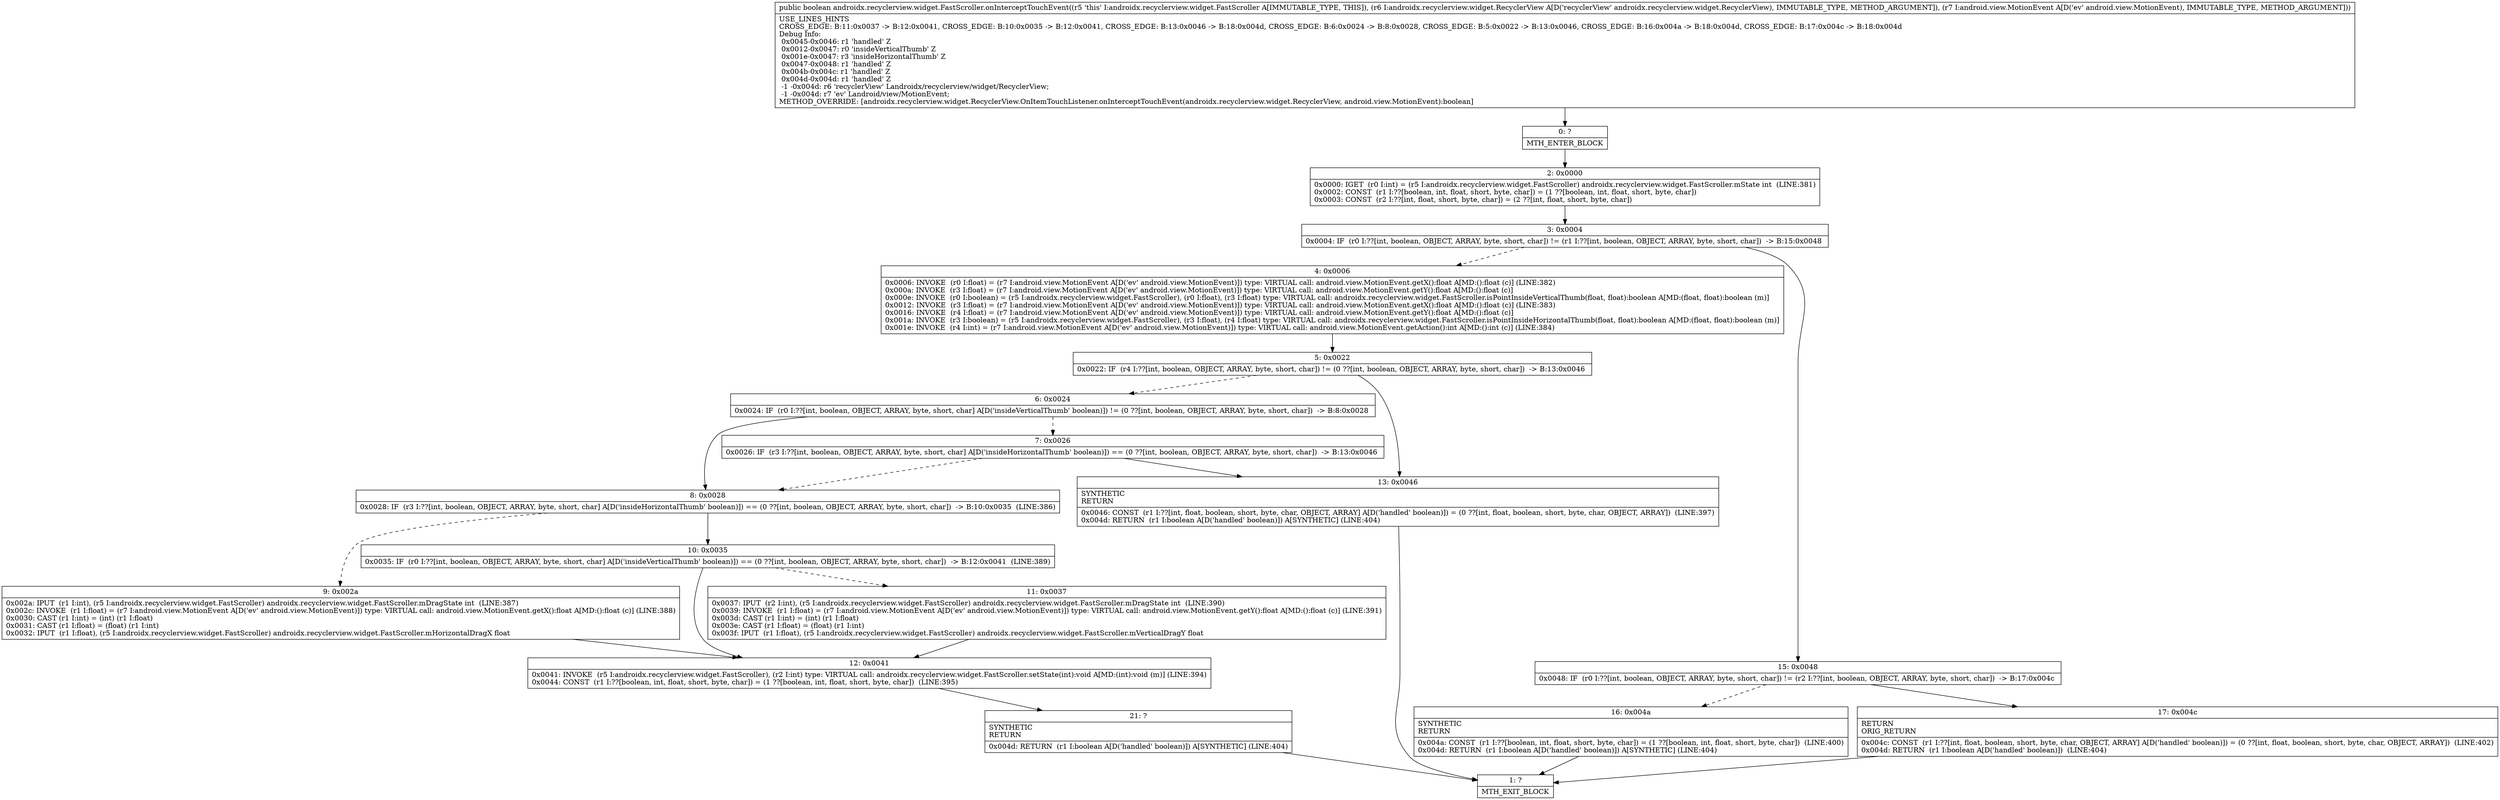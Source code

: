digraph "CFG forandroidx.recyclerview.widget.FastScroller.onInterceptTouchEvent(Landroidx\/recyclerview\/widget\/RecyclerView;Landroid\/view\/MotionEvent;)Z" {
Node_0 [shape=record,label="{0\:\ ?|MTH_ENTER_BLOCK\l}"];
Node_2 [shape=record,label="{2\:\ 0x0000|0x0000: IGET  (r0 I:int) = (r5 I:androidx.recyclerview.widget.FastScroller) androidx.recyclerview.widget.FastScroller.mState int  (LINE:381)\l0x0002: CONST  (r1 I:??[boolean, int, float, short, byte, char]) = (1 ??[boolean, int, float, short, byte, char]) \l0x0003: CONST  (r2 I:??[int, float, short, byte, char]) = (2 ??[int, float, short, byte, char]) \l}"];
Node_3 [shape=record,label="{3\:\ 0x0004|0x0004: IF  (r0 I:??[int, boolean, OBJECT, ARRAY, byte, short, char]) != (r1 I:??[int, boolean, OBJECT, ARRAY, byte, short, char])  \-\> B:15:0x0048 \l}"];
Node_4 [shape=record,label="{4\:\ 0x0006|0x0006: INVOKE  (r0 I:float) = (r7 I:android.view.MotionEvent A[D('ev' android.view.MotionEvent)]) type: VIRTUAL call: android.view.MotionEvent.getX():float A[MD:():float (c)] (LINE:382)\l0x000a: INVOKE  (r3 I:float) = (r7 I:android.view.MotionEvent A[D('ev' android.view.MotionEvent)]) type: VIRTUAL call: android.view.MotionEvent.getY():float A[MD:():float (c)]\l0x000e: INVOKE  (r0 I:boolean) = (r5 I:androidx.recyclerview.widget.FastScroller), (r0 I:float), (r3 I:float) type: VIRTUAL call: androidx.recyclerview.widget.FastScroller.isPointInsideVerticalThumb(float, float):boolean A[MD:(float, float):boolean (m)]\l0x0012: INVOKE  (r3 I:float) = (r7 I:android.view.MotionEvent A[D('ev' android.view.MotionEvent)]) type: VIRTUAL call: android.view.MotionEvent.getX():float A[MD:():float (c)] (LINE:383)\l0x0016: INVOKE  (r4 I:float) = (r7 I:android.view.MotionEvent A[D('ev' android.view.MotionEvent)]) type: VIRTUAL call: android.view.MotionEvent.getY():float A[MD:():float (c)]\l0x001a: INVOKE  (r3 I:boolean) = (r5 I:androidx.recyclerview.widget.FastScroller), (r3 I:float), (r4 I:float) type: VIRTUAL call: androidx.recyclerview.widget.FastScroller.isPointInsideHorizontalThumb(float, float):boolean A[MD:(float, float):boolean (m)]\l0x001e: INVOKE  (r4 I:int) = (r7 I:android.view.MotionEvent A[D('ev' android.view.MotionEvent)]) type: VIRTUAL call: android.view.MotionEvent.getAction():int A[MD:():int (c)] (LINE:384)\l}"];
Node_5 [shape=record,label="{5\:\ 0x0022|0x0022: IF  (r4 I:??[int, boolean, OBJECT, ARRAY, byte, short, char]) != (0 ??[int, boolean, OBJECT, ARRAY, byte, short, char])  \-\> B:13:0x0046 \l}"];
Node_6 [shape=record,label="{6\:\ 0x0024|0x0024: IF  (r0 I:??[int, boolean, OBJECT, ARRAY, byte, short, char] A[D('insideVerticalThumb' boolean)]) != (0 ??[int, boolean, OBJECT, ARRAY, byte, short, char])  \-\> B:8:0x0028 \l}"];
Node_7 [shape=record,label="{7\:\ 0x0026|0x0026: IF  (r3 I:??[int, boolean, OBJECT, ARRAY, byte, short, char] A[D('insideHorizontalThumb' boolean)]) == (0 ??[int, boolean, OBJECT, ARRAY, byte, short, char])  \-\> B:13:0x0046 \l}"];
Node_8 [shape=record,label="{8\:\ 0x0028|0x0028: IF  (r3 I:??[int, boolean, OBJECT, ARRAY, byte, short, char] A[D('insideHorizontalThumb' boolean)]) == (0 ??[int, boolean, OBJECT, ARRAY, byte, short, char])  \-\> B:10:0x0035  (LINE:386)\l}"];
Node_9 [shape=record,label="{9\:\ 0x002a|0x002a: IPUT  (r1 I:int), (r5 I:androidx.recyclerview.widget.FastScroller) androidx.recyclerview.widget.FastScroller.mDragState int  (LINE:387)\l0x002c: INVOKE  (r1 I:float) = (r7 I:android.view.MotionEvent A[D('ev' android.view.MotionEvent)]) type: VIRTUAL call: android.view.MotionEvent.getX():float A[MD:():float (c)] (LINE:388)\l0x0030: CAST (r1 I:int) = (int) (r1 I:float) \l0x0031: CAST (r1 I:float) = (float) (r1 I:int) \l0x0032: IPUT  (r1 I:float), (r5 I:androidx.recyclerview.widget.FastScroller) androidx.recyclerview.widget.FastScroller.mHorizontalDragX float \l}"];
Node_12 [shape=record,label="{12\:\ 0x0041|0x0041: INVOKE  (r5 I:androidx.recyclerview.widget.FastScroller), (r2 I:int) type: VIRTUAL call: androidx.recyclerview.widget.FastScroller.setState(int):void A[MD:(int):void (m)] (LINE:394)\l0x0044: CONST  (r1 I:??[boolean, int, float, short, byte, char]) = (1 ??[boolean, int, float, short, byte, char])  (LINE:395)\l}"];
Node_21 [shape=record,label="{21\:\ ?|SYNTHETIC\lRETURN\l|0x004d: RETURN  (r1 I:boolean A[D('handled' boolean)]) A[SYNTHETIC] (LINE:404)\l}"];
Node_1 [shape=record,label="{1\:\ ?|MTH_EXIT_BLOCK\l}"];
Node_10 [shape=record,label="{10\:\ 0x0035|0x0035: IF  (r0 I:??[int, boolean, OBJECT, ARRAY, byte, short, char] A[D('insideVerticalThumb' boolean)]) == (0 ??[int, boolean, OBJECT, ARRAY, byte, short, char])  \-\> B:12:0x0041  (LINE:389)\l}"];
Node_11 [shape=record,label="{11\:\ 0x0037|0x0037: IPUT  (r2 I:int), (r5 I:androidx.recyclerview.widget.FastScroller) androidx.recyclerview.widget.FastScroller.mDragState int  (LINE:390)\l0x0039: INVOKE  (r1 I:float) = (r7 I:android.view.MotionEvent A[D('ev' android.view.MotionEvent)]) type: VIRTUAL call: android.view.MotionEvent.getY():float A[MD:():float (c)] (LINE:391)\l0x003d: CAST (r1 I:int) = (int) (r1 I:float) \l0x003e: CAST (r1 I:float) = (float) (r1 I:int) \l0x003f: IPUT  (r1 I:float), (r5 I:androidx.recyclerview.widget.FastScroller) androidx.recyclerview.widget.FastScroller.mVerticalDragY float \l}"];
Node_13 [shape=record,label="{13\:\ 0x0046|SYNTHETIC\lRETURN\l|0x0046: CONST  (r1 I:??[int, float, boolean, short, byte, char, OBJECT, ARRAY] A[D('handled' boolean)]) = (0 ??[int, float, boolean, short, byte, char, OBJECT, ARRAY])  (LINE:397)\l0x004d: RETURN  (r1 I:boolean A[D('handled' boolean)]) A[SYNTHETIC] (LINE:404)\l}"];
Node_15 [shape=record,label="{15\:\ 0x0048|0x0048: IF  (r0 I:??[int, boolean, OBJECT, ARRAY, byte, short, char]) != (r2 I:??[int, boolean, OBJECT, ARRAY, byte, short, char])  \-\> B:17:0x004c \l}"];
Node_16 [shape=record,label="{16\:\ 0x004a|SYNTHETIC\lRETURN\l|0x004a: CONST  (r1 I:??[boolean, int, float, short, byte, char]) = (1 ??[boolean, int, float, short, byte, char])  (LINE:400)\l0x004d: RETURN  (r1 I:boolean A[D('handled' boolean)]) A[SYNTHETIC] (LINE:404)\l}"];
Node_17 [shape=record,label="{17\:\ 0x004c|RETURN\lORIG_RETURN\l|0x004c: CONST  (r1 I:??[int, float, boolean, short, byte, char, OBJECT, ARRAY] A[D('handled' boolean)]) = (0 ??[int, float, boolean, short, byte, char, OBJECT, ARRAY])  (LINE:402)\l0x004d: RETURN  (r1 I:boolean A[D('handled' boolean)])  (LINE:404)\l}"];
MethodNode[shape=record,label="{public boolean androidx.recyclerview.widget.FastScroller.onInterceptTouchEvent((r5 'this' I:androidx.recyclerview.widget.FastScroller A[IMMUTABLE_TYPE, THIS]), (r6 I:androidx.recyclerview.widget.RecyclerView A[D('recyclerView' androidx.recyclerview.widget.RecyclerView), IMMUTABLE_TYPE, METHOD_ARGUMENT]), (r7 I:android.view.MotionEvent A[D('ev' android.view.MotionEvent), IMMUTABLE_TYPE, METHOD_ARGUMENT]))  | USE_LINES_HINTS\lCROSS_EDGE: B:11:0x0037 \-\> B:12:0x0041, CROSS_EDGE: B:10:0x0035 \-\> B:12:0x0041, CROSS_EDGE: B:13:0x0046 \-\> B:18:0x004d, CROSS_EDGE: B:6:0x0024 \-\> B:8:0x0028, CROSS_EDGE: B:5:0x0022 \-\> B:13:0x0046, CROSS_EDGE: B:16:0x004a \-\> B:18:0x004d, CROSS_EDGE: B:17:0x004c \-\> B:18:0x004d\lDebug Info:\l  0x0045\-0x0046: r1 'handled' Z\l  0x0012\-0x0047: r0 'insideVerticalThumb' Z\l  0x001e\-0x0047: r3 'insideHorizontalThumb' Z\l  0x0047\-0x0048: r1 'handled' Z\l  0x004b\-0x004c: r1 'handled' Z\l  0x004d\-0x004d: r1 'handled' Z\l  \-1 \-0x004d: r6 'recyclerView' Landroidx\/recyclerview\/widget\/RecyclerView;\l  \-1 \-0x004d: r7 'ev' Landroid\/view\/MotionEvent;\lMETHOD_OVERRIDE: [androidx.recyclerview.widget.RecyclerView.OnItemTouchListener.onInterceptTouchEvent(androidx.recyclerview.widget.RecyclerView, android.view.MotionEvent):boolean]\l}"];
MethodNode -> Node_0;Node_0 -> Node_2;
Node_2 -> Node_3;
Node_3 -> Node_4[style=dashed];
Node_3 -> Node_15;
Node_4 -> Node_5;
Node_5 -> Node_6[style=dashed];
Node_5 -> Node_13;
Node_6 -> Node_7[style=dashed];
Node_6 -> Node_8;
Node_7 -> Node_8[style=dashed];
Node_7 -> Node_13;
Node_8 -> Node_9[style=dashed];
Node_8 -> Node_10;
Node_9 -> Node_12;
Node_12 -> Node_21;
Node_21 -> Node_1;
Node_10 -> Node_11[style=dashed];
Node_10 -> Node_12;
Node_11 -> Node_12;
Node_13 -> Node_1;
Node_15 -> Node_16[style=dashed];
Node_15 -> Node_17;
Node_16 -> Node_1;
Node_17 -> Node_1;
}


